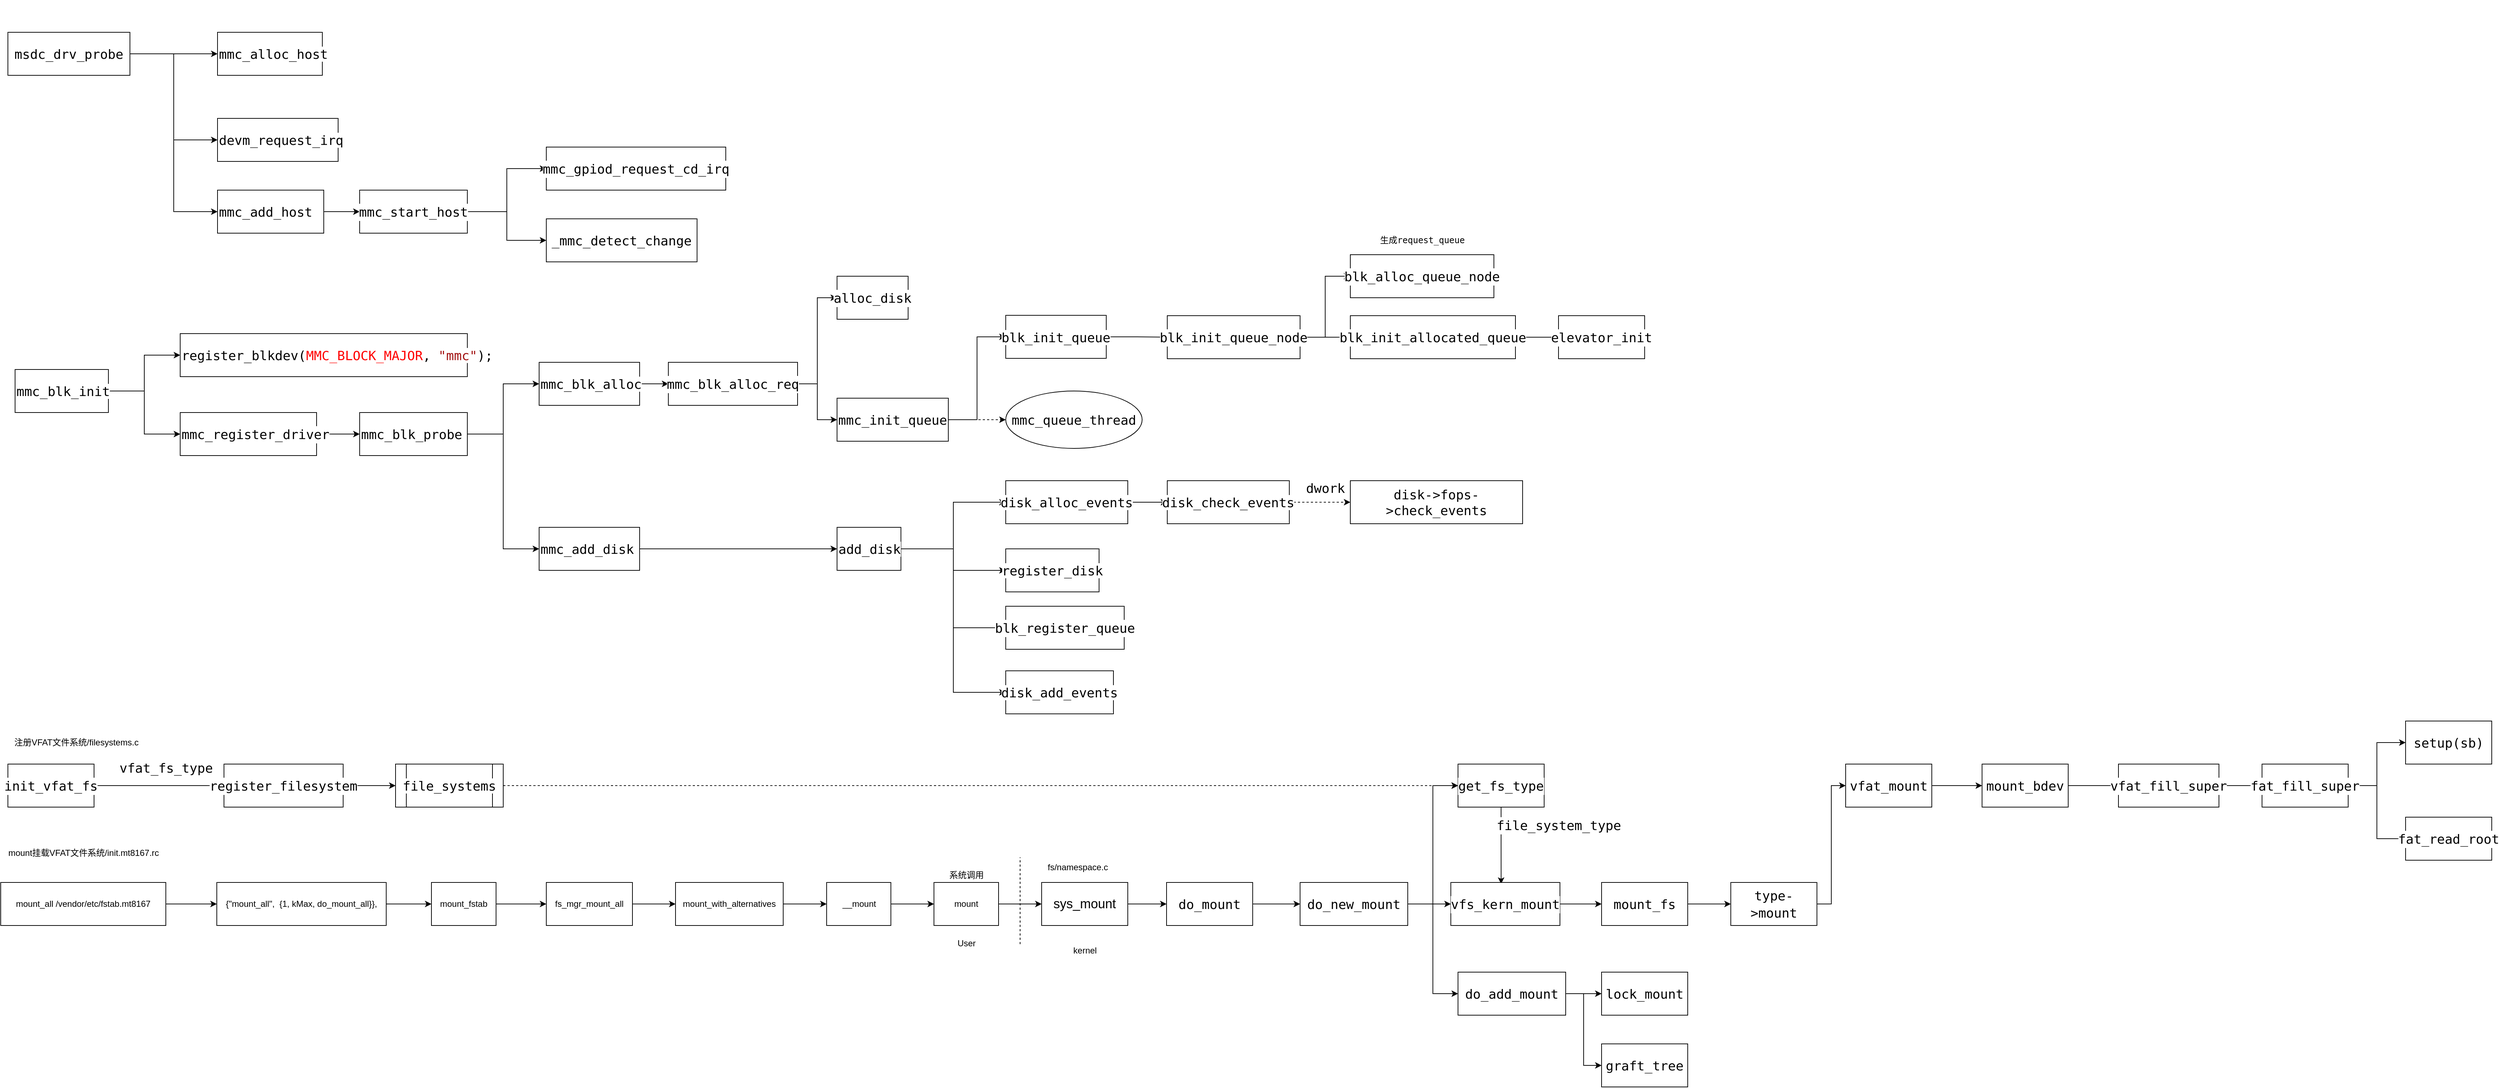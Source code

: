 <mxfile version="14.7.2" type="github">
  <diagram id="oNSS92o_-GYiXgV0fH33" name="Page-1">
    <mxGraphModel dx="1218" dy="699" grid="1" gridSize="10" guides="1" tooltips="1" connect="1" arrows="1" fold="1" page="1" pageScale="1" pageWidth="827" pageHeight="1169" math="0" shadow="0">
      <root>
        <mxCell id="0" />
        <mxCell id="1" parent="0" />
        <mxCell id="2YFqyYWapaVs9yzSWr-e-1" value="&lt;div style=&quot;background-color: rgb(255 , 255 , 255) ; font-family: &amp;#34;droid sans mono&amp;#34; , monospace , monospace , &amp;#34;droid sans fallback&amp;#34; ; font-size: 18px ; line-height: 24px&quot;&gt;&lt;br&gt;&lt;/div&gt;" style="text;html=1;align=center;verticalAlign=middle;resizable=0;points=[];autosize=1;strokeColor=none;strokeWidth=1;" parent="1" vertex="1">
          <mxGeometry x="70" y="85" width="20" height="30" as="geometry" />
        </mxCell>
        <mxCell id="2YFqyYWapaVs9yzSWr-e-6" style="edgeStyle=orthogonalEdgeStyle;rounded=0;orthogonalLoop=1;jettySize=auto;html=1;entryX=0;entryY=0.5;entryDx=0;entryDy=0;strokeWidth=1;" parent="1" source="2YFqyYWapaVs9yzSWr-e-2" target="2YFqyYWapaVs9yzSWr-e-4" edge="1">
          <mxGeometry relative="1" as="geometry" />
        </mxCell>
        <mxCell id="2YFqyYWapaVs9yzSWr-e-11" style="edgeStyle=orthogonalEdgeStyle;rounded=0;orthogonalLoop=1;jettySize=auto;html=1;entryX=0;entryY=0.5;entryDx=0;entryDy=0;strokeWidth=1;" parent="1" source="2YFqyYWapaVs9yzSWr-e-2" target="2YFqyYWapaVs9yzSWr-e-8" edge="1">
          <mxGeometry relative="1" as="geometry" />
        </mxCell>
        <mxCell id="2YFqyYWapaVs9yzSWr-e-12" style="edgeStyle=orthogonalEdgeStyle;rounded=0;orthogonalLoop=1;jettySize=auto;html=1;entryX=0;entryY=0.5;entryDx=0;entryDy=0;strokeWidth=1;" parent="1" source="2YFqyYWapaVs9yzSWr-e-2" target="2YFqyYWapaVs9yzSWr-e-10" edge="1">
          <mxGeometry relative="1" as="geometry" />
        </mxCell>
        <mxCell id="2YFqyYWapaVs9yzSWr-e-2" value="&lt;span style=&quot;font-family: &amp;#34;droid sans mono&amp;#34; , monospace , monospace , &amp;#34;droid sans fallback&amp;#34; ; font-size: 18px ; background-color: rgb(255 , 255 , 255)&quot;&gt;msdc_drv_probe&lt;/span&gt;" style="rounded=0;whiteSpace=wrap;html=1;strokeWidth=1;" parent="1" vertex="1">
          <mxGeometry x="20" y="130" width="170" height="60" as="geometry" />
        </mxCell>
        <mxCell id="2YFqyYWapaVs9yzSWr-e-3" value="&lt;div style=&quot;color: rgb(0 , 0 , 0) ; background-color: rgb(255 , 255 , 255) ; font-family: &amp;#34;droid sans mono&amp;#34; , monospace , monospace , &amp;#34;droid sans fallback&amp;#34; ; font-weight: normal ; font-size: 18px ; line-height: 24px&quot;&gt;&lt;br&gt;&lt;/div&gt;" style="text;whiteSpace=wrap;html=1;strokeWidth=1;" parent="1" vertex="1">
          <mxGeometry x="300" y="85" width="170" height="40" as="geometry" />
        </mxCell>
        <mxCell id="2YFqyYWapaVs9yzSWr-e-4" value="&lt;span style=&quot;font-family: &amp;#34;droid sans mono&amp;#34; , monospace , monospace , &amp;#34;droid sans fallback&amp;#34; ; font-size: 18px ; background-color: rgb(255 , 255 , 255)&quot;&gt;mmc_alloc_host&lt;/span&gt;" style="rounded=0;whiteSpace=wrap;html=1;fillColor=none;gradientColor=none;align=left;strokeWidth=1;" parent="1" vertex="1">
          <mxGeometry x="312" y="130" width="146" height="60" as="geometry" />
        </mxCell>
        <mxCell id="2YFqyYWapaVs9yzSWr-e-8" value="&lt;span style=&quot;font-family: &amp;#34;droid sans mono&amp;#34; , monospace , monospace , &amp;#34;droid sans fallback&amp;#34; ; font-size: 18px ; background-color: rgb(255 , 255 , 255)&quot;&gt;devm_request_irq&lt;/span&gt;" style="rounded=0;whiteSpace=wrap;html=1;fillColor=none;gradientColor=none;align=left;strokeWidth=1;" parent="1" vertex="1">
          <mxGeometry x="312" y="250" width="168" height="60" as="geometry" />
        </mxCell>
        <mxCell id="72B8_UldQrA-lnPJ2LUA-20" style="edgeStyle=orthogonalEdgeStyle;rounded=0;orthogonalLoop=1;jettySize=auto;html=1;strokeWidth=1;" parent="1" source="2YFqyYWapaVs9yzSWr-e-10" target="72B8_UldQrA-lnPJ2LUA-19" edge="1">
          <mxGeometry relative="1" as="geometry" />
        </mxCell>
        <mxCell id="2YFqyYWapaVs9yzSWr-e-10" value="&lt;span style=&quot;font-family: &amp;#34;droid sans mono&amp;#34; , monospace , monospace , &amp;#34;droid sans fallback&amp;#34; ; font-size: 18px ; background-color: rgb(255 , 255 , 255)&quot;&gt;mmc_add_host&lt;/span&gt;" style="rounded=0;whiteSpace=wrap;html=1;fillColor=none;gradientColor=none;align=left;strokeWidth=1;" parent="1" vertex="1">
          <mxGeometry x="312" y="350" width="148" height="60" as="geometry" />
        </mxCell>
        <mxCell id="2YFqyYWapaVs9yzSWr-e-18" style="edgeStyle=orthogonalEdgeStyle;rounded=0;orthogonalLoop=1;jettySize=auto;html=1;entryX=0;entryY=0.5;entryDx=0;entryDy=0;strokeWidth=1;" parent="1" source="2YFqyYWapaVs9yzSWr-e-14" target="2YFqyYWapaVs9yzSWr-e-16" edge="1">
          <mxGeometry relative="1" as="geometry" />
        </mxCell>
        <mxCell id="2YFqyYWapaVs9yzSWr-e-19" style="edgeStyle=orthogonalEdgeStyle;rounded=0;orthogonalLoop=1;jettySize=auto;html=1;entryX=0;entryY=0.5;entryDx=0;entryDy=0;strokeWidth=1;" parent="1" source="2YFqyYWapaVs9yzSWr-e-14" target="2YFqyYWapaVs9yzSWr-e-17" edge="1">
          <mxGeometry relative="1" as="geometry" />
        </mxCell>
        <mxCell id="2YFqyYWapaVs9yzSWr-e-14" value="&lt;span style=&quot;font-family: &amp;#34;droid sans mono&amp;#34; , monospace , monospace , &amp;#34;droid sans fallback&amp;#34; ; font-size: 18px ; background-color: rgb(255 , 255 , 255)&quot;&gt;mmc_blk_init&lt;/span&gt;" style="rounded=0;whiteSpace=wrap;html=1;fillColor=none;gradientColor=none;align=left;strokeWidth=1;" parent="1" vertex="1">
          <mxGeometry x="30" y="600" width="130" height="60" as="geometry" />
        </mxCell>
        <mxCell id="2YFqyYWapaVs9yzSWr-e-15" value="&lt;div style=&quot;color: rgb(0 , 0 , 0) ; background-color: rgb(255 , 255 , 255) ; font-family: &amp;#34;droid sans mono&amp;#34; , monospace , monospace , &amp;#34;droid sans fallback&amp;#34; ; font-weight: normal ; font-size: 18px ; line-height: 24px&quot;&gt;&lt;br&gt;&lt;/div&gt;" style="text;whiteSpace=wrap;html=1;strokeWidth=1;" parent="1" vertex="1">
          <mxGeometry x="260" y="570" width="420" height="40" as="geometry" />
        </mxCell>
        <mxCell id="2YFqyYWapaVs9yzSWr-e-16" value="&lt;span style=&quot;font-family: &amp;#34;droid sans mono&amp;#34; , monospace , monospace , &amp;#34;droid sans fallback&amp;#34; ; font-size: 18px ; background-color: rgb(255 , 255 , 255)&quot;&gt;register_blkdev(&lt;/span&gt;&lt;span style=&quot;font-family: &amp;#34;droid sans mono&amp;#34; , monospace , monospace , &amp;#34;droid sans fallback&amp;#34; ; font-size: 18px ; background-color: rgb(255 , 255 , 255) ; color: rgb(255 , 0 , 0)&quot;&gt;MMC_BLOCK_MAJOR&lt;/span&gt;&lt;span style=&quot;font-family: &amp;#34;droid sans mono&amp;#34; , monospace , monospace , &amp;#34;droid sans fallback&amp;#34; ; font-size: 18px ; background-color: rgb(255 , 255 , 255)&quot;&gt;,&amp;nbsp;&lt;/span&gt;&lt;span style=&quot;font-family: &amp;#34;droid sans mono&amp;#34; , monospace , monospace , &amp;#34;droid sans fallback&amp;#34; ; font-size: 18px ; background-color: rgb(255 , 255 , 255) ; color: rgb(163 , 21 , 21)&quot;&gt;&quot;mmc&quot;&lt;/span&gt;&lt;span style=&quot;font-family: &amp;#34;droid sans mono&amp;#34; , monospace , monospace , &amp;#34;droid sans fallback&amp;#34; ; font-size: 18px ; background-color: rgb(255 , 255 , 255)&quot;&gt;);&lt;/span&gt;" style="rounded=0;whiteSpace=wrap;html=1;fillColor=none;gradientColor=none;align=left;strokeWidth=1;" parent="1" vertex="1">
          <mxGeometry x="260" y="550" width="400" height="60" as="geometry" />
        </mxCell>
        <mxCell id="2YFqyYWapaVs9yzSWr-e-23" style="edgeStyle=orthogonalEdgeStyle;rounded=0;orthogonalLoop=1;jettySize=auto;html=1;entryX=0;entryY=0.5;entryDx=0;entryDy=0;strokeWidth=1;" parent="1" source="2YFqyYWapaVs9yzSWr-e-17" target="2YFqyYWapaVs9yzSWr-e-21" edge="1">
          <mxGeometry relative="1" as="geometry" />
        </mxCell>
        <mxCell id="2YFqyYWapaVs9yzSWr-e-17" value="&lt;div style=&quot;background-color: rgb(255 , 255 , 255) ; font-family: &amp;#34;droid sans mono&amp;#34; , monospace , monospace , &amp;#34;droid sans fallback&amp;#34; ; font-size: 18px ; line-height: 24px&quot;&gt;mmc_register_driver&lt;/div&gt;" style="rounded=0;whiteSpace=wrap;html=1;fillColor=none;gradientColor=none;align=left;strokeWidth=1;" parent="1" vertex="1">
          <mxGeometry x="260" y="660" width="190" height="60" as="geometry" />
        </mxCell>
        <mxCell id="2YFqyYWapaVs9yzSWr-e-29" style="edgeStyle=orthogonalEdgeStyle;rounded=0;orthogonalLoop=1;jettySize=auto;html=1;entryX=0;entryY=0.5;entryDx=0;entryDy=0;strokeWidth=1;" parent="1" source="2YFqyYWapaVs9yzSWr-e-21" target="2YFqyYWapaVs9yzSWr-e-25" edge="1">
          <mxGeometry relative="1" as="geometry" />
        </mxCell>
        <mxCell id="2YFqyYWapaVs9yzSWr-e-30" style="edgeStyle=orthogonalEdgeStyle;rounded=0;orthogonalLoop=1;jettySize=auto;html=1;entryX=0;entryY=0.5;entryDx=0;entryDy=0;strokeWidth=1;" parent="1" source="2YFqyYWapaVs9yzSWr-e-21" target="2YFqyYWapaVs9yzSWr-e-28" edge="1">
          <mxGeometry relative="1" as="geometry" />
        </mxCell>
        <mxCell id="2YFqyYWapaVs9yzSWr-e-21" value="&lt;span style=&quot;font-family: &amp;#34;droid sans mono&amp;#34; , monospace , monospace , &amp;#34;droid sans fallback&amp;#34; ; font-size: 18px ; background-color: rgb(255 , 255 , 255)&quot;&gt;mmc_blk_probe&lt;/span&gt;" style="rounded=0;whiteSpace=wrap;html=1;fillColor=none;gradientColor=none;align=left;strokeWidth=1;" parent="1" vertex="1">
          <mxGeometry x="510" y="660" width="150" height="60" as="geometry" />
        </mxCell>
        <mxCell id="72B8_UldQrA-lnPJ2LUA-35" style="edgeStyle=orthogonalEdgeStyle;rounded=0;orthogonalLoop=1;jettySize=auto;html=1;entryX=0;entryY=0.5;entryDx=0;entryDy=0;strokeWidth=1;" parent="1" source="2YFqyYWapaVs9yzSWr-e-25" target="72B8_UldQrA-lnPJ2LUA-29" edge="1">
          <mxGeometry relative="1" as="geometry" />
        </mxCell>
        <mxCell id="2YFqyYWapaVs9yzSWr-e-25" value="&lt;span style=&quot;font-family: &amp;#34;droid sans mono&amp;#34; , monospace , monospace , &amp;#34;droid sans fallback&amp;#34; ; font-size: 18px ; background-color: rgb(255 , 255 , 255)&quot;&gt;mmc_blk_alloc&lt;/span&gt;" style="rounded=0;whiteSpace=wrap;html=1;fillColor=none;gradientColor=none;align=left;strokeWidth=1;" parent="1" vertex="1">
          <mxGeometry x="760" y="590" width="140" height="60" as="geometry" />
        </mxCell>
        <mxCell id="2YFqyYWapaVs9yzSWr-e-33" style="edgeStyle=orthogonalEdgeStyle;rounded=0;orthogonalLoop=1;jettySize=auto;html=1;entryX=0;entryY=0.5;entryDx=0;entryDy=0;strokeWidth=1;" parent="1" source="2YFqyYWapaVs9yzSWr-e-28" target="2YFqyYWapaVs9yzSWr-e-32" edge="1">
          <mxGeometry relative="1" as="geometry" />
        </mxCell>
        <mxCell id="2YFqyYWapaVs9yzSWr-e-28" value="&lt;span style=&quot;font-family: &amp;#34;droid sans mono&amp;#34; , monospace , monospace , &amp;#34;droid sans fallback&amp;#34; ; font-size: 18px ; background-color: rgb(255 , 255 , 255)&quot;&gt;mmc_add_disk&lt;/span&gt;" style="rounded=0;whiteSpace=wrap;html=1;fillColor=none;gradientColor=none;align=left;strokeWidth=1;" parent="1" vertex="1">
          <mxGeometry x="760" y="820" width="140" height="60" as="geometry" />
        </mxCell>
        <mxCell id="72B8_UldQrA-lnPJ2LUA-5" style="edgeStyle=orthogonalEdgeStyle;rounded=0;orthogonalLoop=1;jettySize=auto;html=1;entryX=0;entryY=0.5;entryDx=0;entryDy=0;strokeWidth=1;" parent="1" source="2YFqyYWapaVs9yzSWr-e-32" target="72B8_UldQrA-lnPJ2LUA-2" edge="1">
          <mxGeometry relative="1" as="geometry" />
        </mxCell>
        <mxCell id="72B8_UldQrA-lnPJ2LUA-13" style="edgeStyle=orthogonalEdgeStyle;rounded=0;orthogonalLoop=1;jettySize=auto;html=1;entryX=0;entryY=0.5;entryDx=0;entryDy=0;strokeWidth=1;" parent="1" source="2YFqyYWapaVs9yzSWr-e-32" target="72B8_UldQrA-lnPJ2LUA-12" edge="1">
          <mxGeometry relative="1" as="geometry" />
        </mxCell>
        <mxCell id="72B8_UldQrA-lnPJ2LUA-16" style="edgeStyle=orthogonalEdgeStyle;rounded=0;orthogonalLoop=1;jettySize=auto;html=1;entryX=0;entryY=0.5;entryDx=0;entryDy=0;strokeWidth=1;" parent="1" source="2YFqyYWapaVs9yzSWr-e-32" target="72B8_UldQrA-lnPJ2LUA-15" edge="1">
          <mxGeometry relative="1" as="geometry" />
        </mxCell>
        <mxCell id="72B8_UldQrA-lnPJ2LUA-18" style="edgeStyle=orthogonalEdgeStyle;rounded=0;orthogonalLoop=1;jettySize=auto;html=1;entryX=0;entryY=0.5;entryDx=0;entryDy=0;strokeWidth=1;" parent="1" source="2YFqyYWapaVs9yzSWr-e-32" target="72B8_UldQrA-lnPJ2LUA-17" edge="1">
          <mxGeometry relative="1" as="geometry" />
        </mxCell>
        <mxCell id="2YFqyYWapaVs9yzSWr-e-32" value="&lt;span style=&quot;font-family: &amp;#34;droid sans mono&amp;#34; , monospace , monospace , &amp;#34;droid sans fallback&amp;#34; ; font-size: 18px ; background-color: rgb(255 , 255 , 255)&quot;&gt;add_disk&lt;/span&gt;" style="rounded=0;whiteSpace=wrap;html=1;fillColor=none;gradientColor=none;align=left;strokeWidth=1;" parent="1" vertex="1">
          <mxGeometry x="1175" y="820" width="89" height="60" as="geometry" />
        </mxCell>
        <mxCell id="72B8_UldQrA-lnPJ2LUA-6" style="edgeStyle=orthogonalEdgeStyle;rounded=0;orthogonalLoop=1;jettySize=auto;html=1;entryX=0;entryY=0.5;entryDx=0;entryDy=0;strokeWidth=1;" parent="1" source="72B8_UldQrA-lnPJ2LUA-2" target="72B8_UldQrA-lnPJ2LUA-4" edge="1">
          <mxGeometry relative="1" as="geometry" />
        </mxCell>
        <mxCell id="72B8_UldQrA-lnPJ2LUA-2" value="&lt;span style=&quot;font-family: &amp;#34;droid sans mono&amp;#34; , monospace , monospace , &amp;#34;droid sans fallback&amp;#34; ; font-size: 18px ; text-align: left ; background-color: rgb(255 , 255 , 255)&quot;&gt;disk_alloc_events&lt;/span&gt;" style="rounded=0;whiteSpace=wrap;html=1;strokeWidth=1;" parent="1" vertex="1">
          <mxGeometry x="1410" y="755" width="170" height="60" as="geometry" />
        </mxCell>
        <mxCell id="72B8_UldQrA-lnPJ2LUA-9" style="edgeStyle=orthogonalEdgeStyle;rounded=0;orthogonalLoop=1;jettySize=auto;html=1;entryX=0;entryY=0.5;entryDx=0;entryDy=0;dashed=1;strokeWidth=1;" parent="1" source="72B8_UldQrA-lnPJ2LUA-4" target="72B8_UldQrA-lnPJ2LUA-8" edge="1">
          <mxGeometry relative="1" as="geometry" />
        </mxCell>
        <mxCell id="72B8_UldQrA-lnPJ2LUA-4" value="&lt;span style=&quot;font-family: &amp;#34;droid sans mono&amp;#34; , monospace , monospace , &amp;#34;droid sans fallback&amp;#34; ; font-size: 18px ; text-align: left ; background-color: rgb(255 , 255 , 255)&quot;&gt;disk_check_events&lt;/span&gt;" style="rounded=0;whiteSpace=wrap;html=1;strokeWidth=1;" parent="1" vertex="1">
          <mxGeometry x="1635" y="755" width="170" height="60" as="geometry" />
        </mxCell>
        <mxCell id="72B8_UldQrA-lnPJ2LUA-8" value="&lt;span style=&quot;font-family: &amp;#34;droid sans mono&amp;#34; , monospace , monospace , &amp;#34;droid sans fallback&amp;#34; ; font-size: 18px ; text-align: left ; background-color: rgb(255 , 255 , 255)&quot;&gt;disk-&amp;gt;fops-&amp;gt;check_events&lt;/span&gt;" style="rounded=0;whiteSpace=wrap;html=1;strokeWidth=1;" parent="1" vertex="1">
          <mxGeometry x="1890" y="755" width="240" height="60" as="geometry" />
        </mxCell>
        <mxCell id="72B8_UldQrA-lnPJ2LUA-10" value="&lt;div style=&quot;background-color: rgb(255 , 255 , 255) ; font-family: &amp;#34;droid sans mono&amp;#34; , monospace , monospace , &amp;#34;droid sans fallback&amp;#34; ; font-size: 18px ; line-height: 24px&quot;&gt;dwork&lt;/div&gt;" style="text;html=1;align=center;verticalAlign=middle;resizable=0;points=[];autosize=1;strokeColor=none;strokeWidth=1;" parent="1" vertex="1">
          <mxGeometry x="1820" y="750" width="70" height="30" as="geometry" />
        </mxCell>
        <mxCell id="72B8_UldQrA-lnPJ2LUA-12" value="&lt;span style=&quot;font-family: &amp;#34;droid sans mono&amp;#34; , monospace , monospace , &amp;#34;droid sans fallback&amp;#34; ; font-size: 18px ; text-align: left ; background-color: rgb(255 , 255 , 255)&quot;&gt;register_disk&lt;/span&gt;" style="rounded=0;whiteSpace=wrap;html=1;strokeWidth=1;" parent="1" vertex="1">
          <mxGeometry x="1410" y="850" width="130" height="60" as="geometry" />
        </mxCell>
        <mxCell id="72B8_UldQrA-lnPJ2LUA-15" value="&lt;span style=&quot;font-family: &amp;#34;droid sans mono&amp;#34; , monospace , monospace , &amp;#34;droid sans fallback&amp;#34; ; font-size: 18px ; text-align: left ; background-color: rgb(255 , 255 , 255)&quot;&gt;disk_add_events&lt;/span&gt;" style="rounded=0;whiteSpace=wrap;html=1;strokeWidth=1;" parent="1" vertex="1">
          <mxGeometry x="1410" y="1020" width="150" height="60" as="geometry" />
        </mxCell>
        <mxCell id="72B8_UldQrA-lnPJ2LUA-17" value="&lt;div style=&quot;background-color: rgb(255 , 255 , 255) ; font-family: &amp;#34;droid sans mono&amp;#34; , monospace , monospace , &amp;#34;droid sans fallback&amp;#34; ; font-size: 18px ; line-height: 24px&quot;&gt;blk_register_queue&lt;/div&gt;" style="rounded=0;whiteSpace=wrap;html=1;strokeWidth=1;" parent="1" vertex="1">
          <mxGeometry x="1410" y="930" width="165" height="60" as="geometry" />
        </mxCell>
        <mxCell id="72B8_UldQrA-lnPJ2LUA-25" style="edgeStyle=orthogonalEdgeStyle;rounded=0;orthogonalLoop=1;jettySize=auto;html=1;entryX=0;entryY=0.5;entryDx=0;entryDy=0;strokeWidth=1;" parent="1" source="72B8_UldQrA-lnPJ2LUA-19" target="72B8_UldQrA-lnPJ2LUA-21" edge="1">
          <mxGeometry relative="1" as="geometry" />
        </mxCell>
        <mxCell id="72B8_UldQrA-lnPJ2LUA-26" style="edgeStyle=orthogonalEdgeStyle;rounded=0;orthogonalLoop=1;jettySize=auto;html=1;entryX=0;entryY=0.5;entryDx=0;entryDy=0;strokeWidth=1;" parent="1" source="72B8_UldQrA-lnPJ2LUA-19" target="72B8_UldQrA-lnPJ2LUA-24" edge="1">
          <mxGeometry relative="1" as="geometry" />
        </mxCell>
        <mxCell id="72B8_UldQrA-lnPJ2LUA-19" value="&lt;div style=&quot;background-color: rgb(255 , 255 , 255) ; font-family: &amp;#34;droid sans mono&amp;#34; , monospace , monospace , &amp;#34;droid sans fallback&amp;#34; ; font-size: 18px ; line-height: 24px&quot;&gt;mmc_start_host&lt;/div&gt;" style="rounded=0;whiteSpace=wrap;html=1;strokeWidth=1;" parent="1" vertex="1">
          <mxGeometry x="510" y="350" width="150" height="60" as="geometry" />
        </mxCell>
        <mxCell id="72B8_UldQrA-lnPJ2LUA-21" value="&lt;div style=&quot;background-color: rgb(255 , 255 , 255) ; font-family: &amp;#34;droid sans mono&amp;#34; , monospace , monospace , &amp;#34;droid sans fallback&amp;#34; ; font-size: 18px ; line-height: 24px&quot;&gt;mmc_gpiod_request_cd_irq&lt;/div&gt;" style="rounded=0;whiteSpace=wrap;html=1;strokeWidth=1;" parent="1" vertex="1">
          <mxGeometry x="770" y="290" width="250" height="60" as="geometry" />
        </mxCell>
        <mxCell id="72B8_UldQrA-lnPJ2LUA-24" value="&lt;div style=&quot;background-color: rgb(255 , 255 , 255) ; font-family: &amp;#34;droid sans mono&amp;#34; , monospace , monospace , &amp;#34;droid sans fallback&amp;#34; ; font-size: 18px ; line-height: 24px&quot;&gt;_mmc_detect_change&lt;/div&gt;" style="rounded=0;whiteSpace=wrap;html=1;strokeWidth=1;" parent="1" vertex="1">
          <mxGeometry x="770" y="390" width="210" height="60" as="geometry" />
        </mxCell>
        <mxCell id="72B8_UldQrA-lnPJ2LUA-33" style="edgeStyle=orthogonalEdgeStyle;rounded=0;orthogonalLoop=1;jettySize=auto;html=1;entryX=0;entryY=0.5;entryDx=0;entryDy=0;strokeWidth=1;" parent="1" source="72B8_UldQrA-lnPJ2LUA-29" target="72B8_UldQrA-lnPJ2LUA-31" edge="1">
          <mxGeometry relative="1" as="geometry" />
        </mxCell>
        <mxCell id="72B8_UldQrA-lnPJ2LUA-34" style="edgeStyle=orthogonalEdgeStyle;rounded=0;orthogonalLoop=1;jettySize=auto;html=1;entryX=0;entryY=0.5;entryDx=0;entryDy=0;strokeWidth=1;" parent="1" source="72B8_UldQrA-lnPJ2LUA-29" target="72B8_UldQrA-lnPJ2LUA-32" edge="1">
          <mxGeometry relative="1" as="geometry" />
        </mxCell>
        <mxCell id="72B8_UldQrA-lnPJ2LUA-29" value="&lt;div style=&quot;background-color: rgb(255 , 255 , 255) ; font-family: &amp;#34;droid sans mono&amp;#34; , monospace , monospace , &amp;#34;droid sans fallback&amp;#34; ; font-size: 18px ; line-height: 24px&quot;&gt;mmc_blk_alloc_req&lt;/div&gt;" style="rounded=0;whiteSpace=wrap;html=1;strokeWidth=1;" parent="1" vertex="1">
          <mxGeometry x="940" y="590" width="180" height="60" as="geometry" />
        </mxCell>
        <mxCell id="72B8_UldQrA-lnPJ2LUA-31" value="&lt;div style=&quot;background-color: rgb(255 , 255 , 255) ; font-family: &amp;#34;droid sans mono&amp;#34; , monospace , monospace , &amp;#34;droid sans fallback&amp;#34; ; font-size: 18px ; line-height: 24px&quot;&gt;alloc_disk&lt;/div&gt;" style="rounded=0;whiteSpace=wrap;html=1;strokeWidth=1;" parent="1" vertex="1">
          <mxGeometry x="1175" y="470" width="99" height="60" as="geometry" />
        </mxCell>
        <mxCell id="72B8_UldQrA-lnPJ2LUA-38" style="edgeStyle=orthogonalEdgeStyle;rounded=0;orthogonalLoop=1;jettySize=auto;html=1;entryX=0;entryY=0.5;entryDx=0;entryDy=0;dashed=1;strokeWidth=1;" parent="1" source="72B8_UldQrA-lnPJ2LUA-32" target="72B8_UldQrA-lnPJ2LUA-37" edge="1">
          <mxGeometry relative="1" as="geometry" />
        </mxCell>
        <mxCell id="72B8_UldQrA-lnPJ2LUA-43" style="edgeStyle=orthogonalEdgeStyle;rounded=0;orthogonalLoop=1;jettySize=auto;html=1;entryX=0;entryY=0.5;entryDx=0;entryDy=0;strokeWidth=1;" parent="1" source="72B8_UldQrA-lnPJ2LUA-32" target="72B8_UldQrA-lnPJ2LUA-41" edge="1">
          <mxGeometry relative="1" as="geometry" />
        </mxCell>
        <mxCell id="72B8_UldQrA-lnPJ2LUA-32" value="&lt;div style=&quot;background-color: rgb(255 , 255 , 255) ; font-family: &amp;#34;droid sans mono&amp;#34; , monospace , monospace , &amp;#34;droid sans fallback&amp;#34; ; font-size: 18px ; line-height: 24px&quot;&gt;&lt;div&gt;mmc_init_queue&lt;/div&gt;&lt;/div&gt;" style="rounded=0;whiteSpace=wrap;html=1;strokeWidth=1;" parent="1" vertex="1">
          <mxGeometry x="1175" y="640" width="155" height="60" as="geometry" />
        </mxCell>
        <mxCell id="72B8_UldQrA-lnPJ2LUA-37" value="&lt;div style=&quot;background-color: rgb(255 , 255 , 255) ; font-family: &amp;#34;droid sans mono&amp;#34; , monospace , monospace , &amp;#34;droid sans fallback&amp;#34; ; font-size: 18px ; line-height: 24px&quot;&gt;mmc_queue_thread&lt;/div&gt;" style="ellipse;whiteSpace=wrap;html=1;strokeWidth=1;" parent="1" vertex="1">
          <mxGeometry x="1410" y="630" width="190" height="80" as="geometry" />
        </mxCell>
        <mxCell id="72B8_UldQrA-lnPJ2LUA-45" style="edgeStyle=orthogonalEdgeStyle;rounded=0;orthogonalLoop=1;jettySize=auto;html=1;entryX=0;entryY=0.5;entryDx=0;entryDy=0;strokeWidth=1;" parent="1" source="72B8_UldQrA-lnPJ2LUA-41" target="72B8_UldQrA-lnPJ2LUA-44" edge="1">
          <mxGeometry relative="1" as="geometry" />
        </mxCell>
        <mxCell id="72B8_UldQrA-lnPJ2LUA-41" value="&lt;span style=&quot;font-family: &amp;#34;droid sans mono&amp;#34; , monospace , monospace , &amp;#34;droid sans fallback&amp;#34; ; font-size: 18px ; text-align: left ; background-color: rgb(255 , 255 , 255)&quot;&gt;blk_init_queue&lt;/span&gt;" style="rounded=0;whiteSpace=wrap;html=1;strokeWidth=1;" parent="1" vertex="1">
          <mxGeometry x="1410" y="524.5" width="140" height="60" as="geometry" />
        </mxCell>
        <mxCell id="72B8_UldQrA-lnPJ2LUA-49" style="edgeStyle=orthogonalEdgeStyle;rounded=0;orthogonalLoop=1;jettySize=auto;html=1;strokeWidth=1;" parent="1" source="72B8_UldQrA-lnPJ2LUA-44" target="72B8_UldQrA-lnPJ2LUA-48" edge="1">
          <mxGeometry relative="1" as="geometry" />
        </mxCell>
        <mxCell id="72B8_UldQrA-lnPJ2LUA-52" style="edgeStyle=orthogonalEdgeStyle;rounded=0;orthogonalLoop=1;jettySize=auto;html=1;entryX=0;entryY=0.5;entryDx=0;entryDy=0;strokeWidth=1;" parent="1" source="72B8_UldQrA-lnPJ2LUA-44" target="72B8_UldQrA-lnPJ2LUA-46" edge="1">
          <mxGeometry relative="1" as="geometry" />
        </mxCell>
        <mxCell id="72B8_UldQrA-lnPJ2LUA-44" value="&lt;div style=&quot;background-color: rgb(255 , 255 , 255) ; font-family: &amp;#34;droid sans mono&amp;#34; , monospace , monospace , &amp;#34;droid sans fallback&amp;#34; ; font-size: 18px ; line-height: 24px&quot;&gt;blk_init_queue_node&lt;/div&gt;" style="rounded=0;whiteSpace=wrap;html=1;strokeWidth=1;" parent="1" vertex="1">
          <mxGeometry x="1635" y="525" width="185" height="60" as="geometry" />
        </mxCell>
        <mxCell id="72B8_UldQrA-lnPJ2LUA-46" value="&lt;div style=&quot;background-color: rgb(255 , 255 , 255) ; font-family: &amp;#34;droid sans mono&amp;#34; , monospace , monospace , &amp;#34;droid sans fallback&amp;#34; ; font-size: 18px ; line-height: 24px&quot;&gt;blk_alloc_queue_node&lt;/div&gt;" style="rounded=0;whiteSpace=wrap;html=1;strokeWidth=1;" parent="1" vertex="1">
          <mxGeometry x="1890" y="440" width="200" height="60" as="geometry" />
        </mxCell>
        <mxCell id="72B8_UldQrA-lnPJ2LUA-51" style="edgeStyle=orthogonalEdgeStyle;rounded=0;orthogonalLoop=1;jettySize=auto;html=1;strokeWidth=1;" parent="1" source="72B8_UldQrA-lnPJ2LUA-48" target="72B8_UldQrA-lnPJ2LUA-50" edge="1">
          <mxGeometry relative="1" as="geometry" />
        </mxCell>
        <mxCell id="72B8_UldQrA-lnPJ2LUA-48" value="&lt;div style=&quot;background-color: rgb(255 , 255 , 255) ; font-family: &amp;#34;droid sans mono&amp;#34; , monospace , monospace , &amp;#34;droid sans fallback&amp;#34; ; font-size: 18px ; line-height: 24px&quot;&gt;blk_init_allocated_queue&lt;/div&gt;" style="rounded=0;whiteSpace=wrap;html=1;strokeWidth=1;" parent="1" vertex="1">
          <mxGeometry x="1890" y="525" width="230" height="60" as="geometry" />
        </mxCell>
        <mxCell id="72B8_UldQrA-lnPJ2LUA-50" value="&lt;div style=&quot;background-color: rgb(255 , 255 , 255) ; font-family: &amp;#34;droid sans mono&amp;#34; , monospace , monospace , &amp;#34;droid sans fallback&amp;#34; ; font-size: 18px ; line-height: 24px&quot;&gt;elevator_init&lt;/div&gt;" style="rounded=0;whiteSpace=wrap;html=1;strokeWidth=1;" parent="1" vertex="1">
          <mxGeometry x="2180" y="525" width="120" height="60" as="geometry" />
        </mxCell>
        <mxCell id="72B8_UldQrA-lnPJ2LUA-53" value="生成&lt;span style=&quot;background-color: rgb(255 , 255 , 255) ; font-family: &amp;#34;droid sans mono&amp;#34; , monospace , monospace , &amp;#34;droid sans fallback&amp;#34;&quot;&gt;&lt;font style=&quot;font-size: 12px&quot;&gt;request_queue&lt;/font&gt;&lt;/span&gt;" style="text;html=1;align=center;verticalAlign=middle;resizable=0;points=[];autosize=1;strokeColor=none;strokeWidth=1;" parent="1" vertex="1">
          <mxGeometry x="1930" y="410" width="120" height="20" as="geometry" />
        </mxCell>
        <mxCell id="K_OXefUXwWz0F2jkkwNq-3" style="edgeStyle=orthogonalEdgeStyle;rounded=0;orthogonalLoop=1;jettySize=auto;html=1;entryX=0;entryY=0.5;entryDx=0;entryDy=0;strokeWidth=1;" edge="1" parent="1" source="K_OXefUXwWz0F2jkkwNq-1" target="K_OXefUXwWz0F2jkkwNq-2">
          <mxGeometry relative="1" as="geometry" />
        </mxCell>
        <mxCell id="K_OXefUXwWz0F2jkkwNq-1" value="&lt;div style=&quot;background-color: rgb(255 , 255 , 255) ; font-family: &amp;#34;droid sans mono&amp;#34; , monospace , monospace , &amp;#34;droid sans fallback&amp;#34; ; font-size: 18px ; line-height: 24px&quot;&gt;init_vfat_fs&lt;/div&gt;" style="rounded=0;whiteSpace=wrap;html=1;strokeWidth=1;" vertex="1" parent="1">
          <mxGeometry x="20" y="1150" width="120" height="60" as="geometry" />
        </mxCell>
        <mxCell id="K_OXefUXwWz0F2jkkwNq-8" style="edgeStyle=orthogonalEdgeStyle;rounded=0;orthogonalLoop=1;jettySize=auto;html=1;entryX=0;entryY=0.5;entryDx=0;entryDy=0;strokeWidth=1;" edge="1" parent="1" source="K_OXefUXwWz0F2jkkwNq-2" target="K_OXefUXwWz0F2jkkwNq-7">
          <mxGeometry relative="1" as="geometry" />
        </mxCell>
        <mxCell id="K_OXefUXwWz0F2jkkwNq-2" value="&lt;div style=&quot;background-color: rgb(255 , 255 , 255) ; font-family: &amp;#34;droid sans mono&amp;#34; , monospace , monospace , &amp;#34;droid sans fallback&amp;#34; ; font-size: 18px ; line-height: 24px&quot;&gt;register_filesystem&lt;/div&gt;" style="rounded=0;whiteSpace=wrap;html=1;strokeWidth=1;" vertex="1" parent="1">
          <mxGeometry x="321" y="1150" width="166" height="60" as="geometry" />
        </mxCell>
        <mxCell id="K_OXefUXwWz0F2jkkwNq-4" value="&lt;div style=&quot;background-color: rgb(255 , 255 , 255) ; font-family: &amp;#34;droid sans mono&amp;#34; , monospace , monospace , &amp;#34;droid sans fallback&amp;#34; ; font-size: 18px ; line-height: 24px&quot;&gt;vfat_fs_type&lt;/div&gt;" style="text;html=1;align=center;verticalAlign=middle;resizable=0;points=[];autosize=1;strokeColor=none;strokeWidth=1;" vertex="1" parent="1">
          <mxGeometry x="180" y="1140" width="120" height="30" as="geometry" />
        </mxCell>
        <mxCell id="K_OXefUXwWz0F2jkkwNq-52" style="edgeStyle=orthogonalEdgeStyle;rounded=0;orthogonalLoop=1;jettySize=auto;html=1;entryX=0;entryY=0.5;entryDx=0;entryDy=0;fontSize=12;strokeWidth=1;exitX=1;exitY=0.5;exitDx=0;exitDy=0;dashed=1;" edge="1" parent="1" source="K_OXefUXwWz0F2jkkwNq-7" target="K_OXefUXwWz0F2jkkwNq-42">
          <mxGeometry relative="1" as="geometry" />
        </mxCell>
        <mxCell id="K_OXefUXwWz0F2jkkwNq-5" value="&lt;div style=&quot;color: rgb(0 , 0 , 0) ; background-color: rgb(255 , 255 , 255) ; font-family: &amp;#34;droid sans mono&amp;#34; , monospace , monospace , &amp;#34;droid sans fallback&amp;#34; ; font-weight: normal ; font-size: 18px ; line-height: 24px&quot;&gt;&lt;br&gt;&lt;/div&gt;" style="text;whiteSpace=wrap;html=1;strokeWidth=1;" vertex="1" parent="1">
          <mxGeometry x="620" y="1130" width="130" height="40" as="geometry" />
        </mxCell>
        <mxCell id="K_OXefUXwWz0F2jkkwNq-7" value="&lt;span style=&quot;font-family: &amp;#34;droid sans mono&amp;#34; , monospace , monospace , &amp;#34;droid sans fallback&amp;#34; ; font-size: 18px ; text-align: left ; background-color: rgb(255 , 255 , 255)&quot;&gt;file_systems&lt;/span&gt;" style="shape=process;whiteSpace=wrap;html=1;backgroundOutline=1;strokeWidth=1;" vertex="1" parent="1">
          <mxGeometry x="560" y="1150" width="150" height="60" as="geometry" />
        </mxCell>
        <mxCell id="K_OXefUXwWz0F2jkkwNq-9" value="注册VFAT文件系统/filesystems.c" style="text;html=1;align=center;verticalAlign=middle;resizable=0;points=[];autosize=1;strokeColor=none;strokeWidth=1;" vertex="1" parent="1">
          <mxGeometry x="20" y="1110" width="190" height="20" as="geometry" />
        </mxCell>
        <mxCell id="K_OXefUXwWz0F2jkkwNq-10" value="mount挂载VFAT文件系统/init.mt8167.rc" style="text;html=1;align=center;verticalAlign=middle;resizable=0;points=[];autosize=1;strokeColor=none;strokeWidth=1;" vertex="1" parent="1">
          <mxGeometry x="10" y="1264" width="230" height="20" as="geometry" />
        </mxCell>
        <mxCell id="K_OXefUXwWz0F2jkkwNq-14" style="edgeStyle=orthogonalEdgeStyle;rounded=0;orthogonalLoop=1;jettySize=auto;html=1;entryX=0;entryY=0.5;entryDx=0;entryDy=0;strokeWidth=1;" edge="1" parent="1" source="K_OXefUXwWz0F2jkkwNq-12" target="K_OXefUXwWz0F2jkkwNq-13">
          <mxGeometry relative="1" as="geometry" />
        </mxCell>
        <mxCell id="K_OXefUXwWz0F2jkkwNq-12" value="&lt;span style=&quot;text-align: left&quot;&gt;mount_all /vendor/etc/fstab.mt8167&lt;/span&gt;" style="rounded=0;whiteSpace=wrap;html=1;strokeWidth=1;" vertex="1" parent="1">
          <mxGeometry x="10" y="1315" width="230" height="60" as="geometry" />
        </mxCell>
        <mxCell id="K_OXefUXwWz0F2jkkwNq-16" style="edgeStyle=orthogonalEdgeStyle;rounded=0;orthogonalLoop=1;jettySize=auto;html=1;entryX=0;entryY=0.5;entryDx=0;entryDy=0;strokeWidth=1;" edge="1" parent="1" source="K_OXefUXwWz0F2jkkwNq-13" target="K_OXefUXwWz0F2jkkwNq-15">
          <mxGeometry relative="1" as="geometry" />
        </mxCell>
        <mxCell id="K_OXefUXwWz0F2jkkwNq-13" value="{&quot;mount_all&quot;,&amp;nbsp; {1, kMax, do_mount_all}}," style="rounded=0;whiteSpace=wrap;html=1;strokeWidth=1;" vertex="1" parent="1">
          <mxGeometry x="311" y="1315" width="236" height="60" as="geometry" />
        </mxCell>
        <mxCell id="K_OXefUXwWz0F2jkkwNq-19" style="edgeStyle=orthogonalEdgeStyle;rounded=0;orthogonalLoop=1;jettySize=auto;html=1;entryX=0;entryY=0.5;entryDx=0;entryDy=0;strokeWidth=1;" edge="1" parent="1" source="K_OXefUXwWz0F2jkkwNq-15" target="K_OXefUXwWz0F2jkkwNq-18">
          <mxGeometry relative="1" as="geometry" />
        </mxCell>
        <mxCell id="K_OXefUXwWz0F2jkkwNq-15" value="mount_fstab" style="rounded=0;whiteSpace=wrap;html=1;strokeWidth=1;" vertex="1" parent="1">
          <mxGeometry x="610" y="1315" width="90" height="60" as="geometry" />
        </mxCell>
        <mxCell id="K_OXefUXwWz0F2jkkwNq-21" style="edgeStyle=orthogonalEdgeStyle;rounded=0;orthogonalLoop=1;jettySize=auto;html=1;entryX=0;entryY=0.5;entryDx=0;entryDy=0;fontSize=12;strokeWidth=1;" edge="1" parent="1" source="K_OXefUXwWz0F2jkkwNq-18" target="K_OXefUXwWz0F2jkkwNq-20">
          <mxGeometry relative="1" as="geometry" />
        </mxCell>
        <mxCell id="K_OXefUXwWz0F2jkkwNq-18" value="fs_mgr_mount_all" style="rounded=0;whiteSpace=wrap;html=1;strokeWidth=1;" vertex="1" parent="1">
          <mxGeometry x="770" y="1315" width="120" height="60" as="geometry" />
        </mxCell>
        <mxCell id="K_OXefUXwWz0F2jkkwNq-23" style="edgeStyle=orthogonalEdgeStyle;rounded=0;orthogonalLoop=1;jettySize=auto;html=1;entryX=0;entryY=0.5;entryDx=0;entryDy=0;fontSize=12;strokeWidth=1;" edge="1" parent="1" source="K_OXefUXwWz0F2jkkwNq-20" target="K_OXefUXwWz0F2jkkwNq-22">
          <mxGeometry relative="1" as="geometry" />
        </mxCell>
        <mxCell id="K_OXefUXwWz0F2jkkwNq-20" value="mount_with_alternatives" style="rounded=0;whiteSpace=wrap;html=1;strokeWidth=1;" vertex="1" parent="1">
          <mxGeometry x="950" y="1315" width="150" height="60" as="geometry" />
        </mxCell>
        <mxCell id="K_OXefUXwWz0F2jkkwNq-26" style="edgeStyle=orthogonalEdgeStyle;rounded=0;orthogonalLoop=1;jettySize=auto;html=1;fontSize=12;strokeWidth=1;" edge="1" parent="1" source="K_OXefUXwWz0F2jkkwNq-22" target="K_OXefUXwWz0F2jkkwNq-25">
          <mxGeometry relative="1" as="geometry" />
        </mxCell>
        <mxCell id="K_OXefUXwWz0F2jkkwNq-22" value="__mount" style="whiteSpace=wrap;html=1;fontSize=12;strokeWidth=1;" vertex="1" parent="1">
          <mxGeometry x="1160.5" y="1315" width="89.5" height="60" as="geometry" />
        </mxCell>
        <mxCell id="K_OXefUXwWz0F2jkkwNq-35" style="edgeStyle=orthogonalEdgeStyle;rounded=0;orthogonalLoop=1;jettySize=auto;html=1;entryX=0;entryY=0.5;entryDx=0;entryDy=0;fontSize=12;strokeWidth=1;" edge="1" parent="1" source="K_OXefUXwWz0F2jkkwNq-25" target="K_OXefUXwWz0F2jkkwNq-33">
          <mxGeometry relative="1" as="geometry" />
        </mxCell>
        <mxCell id="K_OXefUXwWz0F2jkkwNq-25" value="mount" style="rounded=0;whiteSpace=wrap;html=1;fontSize=12;strokeWidth=1;" vertex="1" parent="1">
          <mxGeometry x="1310" y="1315" width="90" height="60" as="geometry" />
        </mxCell>
        <mxCell id="K_OXefUXwWz0F2jkkwNq-27" value="系统调用" style="text;html=1;align=center;verticalAlign=middle;resizable=0;points=[];autosize=1;strokeColor=none;fontSize=12;" vertex="1" parent="1">
          <mxGeometry x="1325" y="1295" width="60" height="20" as="geometry" />
        </mxCell>
        <mxCell id="K_OXefUXwWz0F2jkkwNq-31" value="" style="endArrow=none;html=1;fontSize=12;strokeWidth=1;dashed=1;" edge="1" parent="1">
          <mxGeometry width="50" height="50" relative="1" as="geometry">
            <mxPoint x="1430" y="1401" as="sourcePoint" />
            <mxPoint x="1430" y="1280" as="targetPoint" />
          </mxGeometry>
        </mxCell>
        <mxCell id="K_OXefUXwWz0F2jkkwNq-32" value="User" style="text;html=1;align=center;verticalAlign=middle;resizable=0;points=[];autosize=1;strokeColor=none;fontSize=12;" vertex="1" parent="1">
          <mxGeometry x="1335" y="1390" width="40" height="20" as="geometry" />
        </mxCell>
        <mxCell id="K_OXefUXwWz0F2jkkwNq-39" style="edgeStyle=orthogonalEdgeStyle;rounded=0;orthogonalLoop=1;jettySize=auto;html=1;entryX=0;entryY=0.5;entryDx=0;entryDy=0;fontSize=12;strokeWidth=1;" edge="1" parent="1" source="K_OXefUXwWz0F2jkkwNq-33" target="K_OXefUXwWz0F2jkkwNq-38">
          <mxGeometry relative="1" as="geometry" />
        </mxCell>
        <mxCell id="K_OXefUXwWz0F2jkkwNq-33" value="&lt;font style=&quot;font-size: 18px&quot;&gt;sys_mount&lt;/font&gt;" style="rounded=0;whiteSpace=wrap;html=1;fontSize=12;strokeWidth=1;" vertex="1" parent="1">
          <mxGeometry x="1460" y="1315" width="120" height="60" as="geometry" />
        </mxCell>
        <mxCell id="K_OXefUXwWz0F2jkkwNq-34" value="kernel" style="text;html=1;align=center;verticalAlign=middle;resizable=0;points=[];autosize=1;strokeColor=none;fontSize=12;" vertex="1" parent="1">
          <mxGeometry x="1495" y="1400" width="50" height="20" as="geometry" />
        </mxCell>
        <mxCell id="K_OXefUXwWz0F2jkkwNq-36" value="fs/namespace.c" style="text;html=1;align=center;verticalAlign=middle;resizable=0;points=[];autosize=1;strokeColor=none;fontSize=12;" vertex="1" parent="1">
          <mxGeometry x="1460" y="1284" width="100" height="20" as="geometry" />
        </mxCell>
        <mxCell id="K_OXefUXwWz0F2jkkwNq-41" style="edgeStyle=orthogonalEdgeStyle;rounded=0;orthogonalLoop=1;jettySize=auto;html=1;entryX=0;entryY=0.5;entryDx=0;entryDy=0;fontSize=12;strokeWidth=1;" edge="1" parent="1" source="K_OXefUXwWz0F2jkkwNq-38" target="K_OXefUXwWz0F2jkkwNq-40">
          <mxGeometry relative="1" as="geometry" />
        </mxCell>
        <mxCell id="K_OXefUXwWz0F2jkkwNq-38" value="&lt;div style=&quot;background-color: rgb(255 , 255 , 255) ; font-family: &amp;#34;droid sans mono&amp;#34; , monospace , monospace , &amp;#34;droid sans fallback&amp;#34; ; font-size: 18px ; line-height: 24px&quot;&gt;do_mount&lt;/div&gt;" style="rounded=0;whiteSpace=wrap;html=1;fontSize=12;strokeWidth=1;" vertex="1" parent="1">
          <mxGeometry x="1634" y="1315" width="120" height="60" as="geometry" />
        </mxCell>
        <mxCell id="K_OXefUXwWz0F2jkkwNq-45" style="edgeStyle=orthogonalEdgeStyle;rounded=0;orthogonalLoop=1;jettySize=auto;html=1;entryX=0;entryY=0.5;entryDx=0;entryDy=0;fontSize=12;strokeWidth=1;" edge="1" parent="1" source="K_OXefUXwWz0F2jkkwNq-40" target="K_OXefUXwWz0F2jkkwNq-44">
          <mxGeometry relative="1" as="geometry" />
        </mxCell>
        <mxCell id="K_OXefUXwWz0F2jkkwNq-49" style="edgeStyle=orthogonalEdgeStyle;rounded=0;orthogonalLoop=1;jettySize=auto;html=1;entryX=0;entryY=0.5;entryDx=0;entryDy=0;fontSize=12;strokeWidth=1;" edge="1" parent="1" source="K_OXefUXwWz0F2jkkwNq-40" target="K_OXefUXwWz0F2jkkwNq-42">
          <mxGeometry relative="1" as="geometry" />
        </mxCell>
        <mxCell id="K_OXefUXwWz0F2jkkwNq-68" style="edgeStyle=orthogonalEdgeStyle;rounded=0;orthogonalLoop=1;jettySize=auto;html=1;entryX=0;entryY=0.5;entryDx=0;entryDy=0;fontSize=12;strokeWidth=1;" edge="1" parent="1" source="K_OXefUXwWz0F2jkkwNq-40" target="K_OXefUXwWz0F2jkkwNq-67">
          <mxGeometry relative="1" as="geometry" />
        </mxCell>
        <mxCell id="K_OXefUXwWz0F2jkkwNq-40" value="&lt;div style=&quot;background-color: rgb(255 , 255 , 255) ; font-family: &amp;#34;droid sans mono&amp;#34; , monospace , monospace , &amp;#34;droid sans fallback&amp;#34; ; font-size: 18px ; line-height: 24px&quot;&gt;do_new_mount&lt;/div&gt;" style="whiteSpace=wrap;html=1;fontSize=12;strokeWidth=1;" vertex="1" parent="1">
          <mxGeometry x="1820" y="1315" width="150" height="60" as="geometry" />
        </mxCell>
        <mxCell id="K_OXefUXwWz0F2jkkwNq-50" style="edgeStyle=orthogonalEdgeStyle;rounded=0;orthogonalLoop=1;jettySize=auto;html=1;entryX=0.461;entryY=0.033;entryDx=0;entryDy=0;entryPerimeter=0;fontSize=12;strokeWidth=1;" edge="1" parent="1" source="K_OXefUXwWz0F2jkkwNq-42" target="K_OXefUXwWz0F2jkkwNq-44">
          <mxGeometry relative="1" as="geometry" />
        </mxCell>
        <mxCell id="K_OXefUXwWz0F2jkkwNq-42" value="&lt;div style=&quot;background-color: rgb(255 , 255 , 255) ; font-family: &amp;#34;droid sans mono&amp;#34; , monospace , monospace , &amp;#34;droid sans fallback&amp;#34; ; font-size: 18px ; line-height: 24px&quot;&gt;get_fs_type&lt;/div&gt;" style="whiteSpace=wrap;html=1;fontSize=12;strokeWidth=1;" vertex="1" parent="1">
          <mxGeometry x="2040" y="1150" width="120" height="60" as="geometry" />
        </mxCell>
        <mxCell id="K_OXefUXwWz0F2jkkwNq-48" style="edgeStyle=orthogonalEdgeStyle;rounded=0;orthogonalLoop=1;jettySize=auto;html=1;entryX=0;entryY=0.5;entryDx=0;entryDy=0;fontSize=12;strokeWidth=1;" edge="1" parent="1" source="K_OXefUXwWz0F2jkkwNq-44" target="K_OXefUXwWz0F2jkkwNq-47">
          <mxGeometry relative="1" as="geometry" />
        </mxCell>
        <mxCell id="K_OXefUXwWz0F2jkkwNq-44" value="&lt;div style=&quot;background-color: rgb(255 , 255 , 255) ; font-family: &amp;#34;droid sans mono&amp;#34; , monospace , monospace , &amp;#34;droid sans fallback&amp;#34; ; font-size: 18px ; line-height: 24px&quot;&gt;vfs_kern_mount&lt;/div&gt;" style="whiteSpace=wrap;html=1;fontSize=12;strokeWidth=1;" vertex="1" parent="1">
          <mxGeometry x="2030" y="1315" width="152" height="60" as="geometry" />
        </mxCell>
        <mxCell id="K_OXefUXwWz0F2jkkwNq-54" style="edgeStyle=orthogonalEdgeStyle;rounded=0;orthogonalLoop=1;jettySize=auto;html=1;fontSize=12;strokeWidth=1;" edge="1" parent="1" source="K_OXefUXwWz0F2jkkwNq-47" target="K_OXefUXwWz0F2jkkwNq-53">
          <mxGeometry relative="1" as="geometry" />
        </mxCell>
        <mxCell id="K_OXefUXwWz0F2jkkwNq-47" value="&lt;div style=&quot;background-color: rgb(255 , 255 , 255) ; font-family: &amp;#34;droid sans mono&amp;#34; , monospace , monospace , &amp;#34;droid sans fallback&amp;#34; ; font-size: 18px ; line-height: 24px&quot;&gt;mount_fs&lt;/div&gt;" style="whiteSpace=wrap;html=1;fontSize=12;strokeWidth=1;" vertex="1" parent="1">
          <mxGeometry x="2240" y="1315" width="120" height="60" as="geometry" />
        </mxCell>
        <mxCell id="K_OXefUXwWz0F2jkkwNq-51" value="&lt;div style=&quot;background-color: rgb(255 , 255 , 255) ; font-family: &amp;#34;droid sans mono&amp;#34; , monospace , monospace , &amp;#34;droid sans fallback&amp;#34; ; font-size: 18px ; line-height: 24px&quot;&gt;file_system_type&lt;/div&gt;" style="text;html=1;align=center;verticalAlign=middle;resizable=0;points=[];autosize=1;strokeColor=none;fontSize=12;" vertex="1" parent="1">
          <mxGeometry x="2100" y="1220" width="160" height="30" as="geometry" />
        </mxCell>
        <mxCell id="K_OXefUXwWz0F2jkkwNq-56" style="edgeStyle=orthogonalEdgeStyle;rounded=0;orthogonalLoop=1;jettySize=auto;html=1;entryX=0;entryY=0.5;entryDx=0;entryDy=0;fontSize=12;strokeWidth=1;" edge="1" parent="1" source="K_OXefUXwWz0F2jkkwNq-53" target="K_OXefUXwWz0F2jkkwNq-55">
          <mxGeometry relative="1" as="geometry" />
        </mxCell>
        <mxCell id="K_OXefUXwWz0F2jkkwNq-53" value="&lt;div style=&quot;background-color: rgb(255 , 255 , 255) ; font-family: &amp;#34;droid sans mono&amp;#34; , monospace , monospace , &amp;#34;droid sans fallback&amp;#34; ; font-size: 18px ; line-height: 24px&quot;&gt;type-&amp;gt;mount&lt;/div&gt;" style="whiteSpace=wrap;html=1;fontSize=12;strokeWidth=1;" vertex="1" parent="1">
          <mxGeometry x="2420" y="1315" width="120" height="60" as="geometry" />
        </mxCell>
        <mxCell id="K_OXefUXwWz0F2jkkwNq-58" style="edgeStyle=orthogonalEdgeStyle;rounded=0;orthogonalLoop=1;jettySize=auto;html=1;entryX=0;entryY=0.5;entryDx=0;entryDy=0;fontSize=12;strokeWidth=1;" edge="1" parent="1" source="K_OXefUXwWz0F2jkkwNq-55" target="K_OXefUXwWz0F2jkkwNq-57">
          <mxGeometry relative="1" as="geometry" />
        </mxCell>
        <mxCell id="K_OXefUXwWz0F2jkkwNq-55" value="&lt;div style=&quot;background-color: rgb(255 , 255 , 255) ; font-family: &amp;#34;droid sans mono&amp;#34; , monospace , monospace , &amp;#34;droid sans fallback&amp;#34; ; font-size: 18px ; line-height: 24px&quot;&gt;vfat_mount&lt;/div&gt;" style="whiteSpace=wrap;html=1;fontSize=12;strokeWidth=1;" vertex="1" parent="1">
          <mxGeometry x="2580" y="1150" width="120" height="60" as="geometry" />
        </mxCell>
        <mxCell id="K_OXefUXwWz0F2jkkwNq-61" style="edgeStyle=orthogonalEdgeStyle;rounded=0;orthogonalLoop=1;jettySize=auto;html=1;entryX=0;entryY=0.5;entryDx=0;entryDy=0;fontSize=12;strokeWidth=1;" edge="1" parent="1" source="K_OXefUXwWz0F2jkkwNq-57" target="K_OXefUXwWz0F2jkkwNq-60">
          <mxGeometry relative="1" as="geometry" />
        </mxCell>
        <mxCell id="K_OXefUXwWz0F2jkkwNq-57" value="&lt;div style=&quot;background-color: rgb(255 , 255 , 255) ; font-family: &amp;#34;droid sans mono&amp;#34; , monospace , monospace , &amp;#34;droid sans fallback&amp;#34; ; font-size: 18px ; line-height: 24px&quot;&gt;mount_bdev&lt;/div&gt;" style="whiteSpace=wrap;html=1;fontSize=12;strokeWidth=1;" vertex="1" parent="1">
          <mxGeometry x="2770" y="1150" width="120" height="60" as="geometry" />
        </mxCell>
        <mxCell id="K_OXefUXwWz0F2jkkwNq-65" style="edgeStyle=orthogonalEdgeStyle;rounded=0;orthogonalLoop=1;jettySize=auto;html=1;entryX=0;entryY=0.5;entryDx=0;entryDy=0;fontSize=12;strokeWidth=1;" edge="1" parent="1" source="K_OXefUXwWz0F2jkkwNq-60" target="K_OXefUXwWz0F2jkkwNq-64">
          <mxGeometry relative="1" as="geometry" />
        </mxCell>
        <mxCell id="K_OXefUXwWz0F2jkkwNq-60" value="&lt;div style=&quot;background-color: rgb(255 , 255 , 255) ; font-family: &amp;#34;droid sans mono&amp;#34; , monospace , monospace , &amp;#34;droid sans fallback&amp;#34; ; font-size: 18px ; line-height: 24px&quot;&gt;vfat_fill_super&lt;/div&gt;" style="rounded=0;whiteSpace=wrap;html=1;fontSize=12;strokeWidth=1;" vertex="1" parent="1">
          <mxGeometry x="2960" y="1150" width="140" height="60" as="geometry" />
        </mxCell>
        <mxCell id="K_OXefUXwWz0F2jkkwNq-75" style="edgeStyle=orthogonalEdgeStyle;rounded=0;orthogonalLoop=1;jettySize=auto;html=1;entryX=0;entryY=0.5;entryDx=0;entryDy=0;fontSize=12;strokeWidth=1;" edge="1" parent="1" source="K_OXefUXwWz0F2jkkwNq-64" target="K_OXefUXwWz0F2jkkwNq-74">
          <mxGeometry relative="1" as="geometry" />
        </mxCell>
        <mxCell id="K_OXefUXwWz0F2jkkwNq-77" style="edgeStyle=orthogonalEdgeStyle;rounded=0;orthogonalLoop=1;jettySize=auto;html=1;entryX=0;entryY=0.5;entryDx=0;entryDy=0;fontSize=12;strokeWidth=1;" edge="1" parent="1" source="K_OXefUXwWz0F2jkkwNq-64" target="K_OXefUXwWz0F2jkkwNq-76">
          <mxGeometry relative="1" as="geometry" />
        </mxCell>
        <mxCell id="K_OXefUXwWz0F2jkkwNq-64" value="&lt;div style=&quot;background-color: rgb(255 , 255 , 255) ; font-family: &amp;#34;droid sans mono&amp;#34; , monospace , monospace , &amp;#34;droid sans fallback&amp;#34; ; font-size: 18px ; line-height: 24px&quot;&gt;fat_fill_super&lt;/div&gt;" style="whiteSpace=wrap;html=1;fontSize=12;strokeWidth=1;" vertex="1" parent="1">
          <mxGeometry x="3160" y="1150" width="120" height="60" as="geometry" />
        </mxCell>
        <mxCell id="K_OXefUXwWz0F2jkkwNq-71" style="edgeStyle=orthogonalEdgeStyle;rounded=0;orthogonalLoop=1;jettySize=auto;html=1;entryX=0;entryY=0.5;entryDx=0;entryDy=0;fontSize=12;strokeWidth=1;" edge="1" parent="1" source="K_OXefUXwWz0F2jkkwNq-67" target="K_OXefUXwWz0F2jkkwNq-69">
          <mxGeometry relative="1" as="geometry" />
        </mxCell>
        <mxCell id="K_OXefUXwWz0F2jkkwNq-72" style="edgeStyle=orthogonalEdgeStyle;rounded=0;orthogonalLoop=1;jettySize=auto;html=1;entryX=0;entryY=0.5;entryDx=0;entryDy=0;fontSize=12;strokeWidth=1;" edge="1" parent="1" source="K_OXefUXwWz0F2jkkwNq-67" target="K_OXefUXwWz0F2jkkwNq-70">
          <mxGeometry relative="1" as="geometry" />
        </mxCell>
        <mxCell id="K_OXefUXwWz0F2jkkwNq-67" value="&lt;div style=&quot;background-color: rgb(255 , 255 , 255) ; font-family: &amp;#34;droid sans mono&amp;#34; , monospace , monospace , &amp;#34;droid sans fallback&amp;#34; ; font-size: 18px ; line-height: 24px&quot;&gt;do_add_mount&lt;/div&gt;" style="whiteSpace=wrap;html=1;fontSize=12;strokeWidth=1;" vertex="1" parent="1">
          <mxGeometry x="2040" y="1440" width="150" height="60" as="geometry" />
        </mxCell>
        <mxCell id="K_OXefUXwWz0F2jkkwNq-69" value="&lt;div style=&quot;background-color: rgb(255 , 255 , 255) ; font-family: &amp;#34;droid sans mono&amp;#34; , monospace , monospace , &amp;#34;droid sans fallback&amp;#34; ; font-size: 18px ; line-height: 24px&quot;&gt;lock_mount&lt;/div&gt;" style="whiteSpace=wrap;html=1;fontSize=12;strokeWidth=1;" vertex="1" parent="1">
          <mxGeometry x="2240" y="1440" width="120" height="60" as="geometry" />
        </mxCell>
        <mxCell id="K_OXefUXwWz0F2jkkwNq-70" value="&lt;div style=&quot;background-color: rgb(255 , 255 , 255) ; font-family: &amp;#34;droid sans mono&amp;#34; , monospace , monospace , &amp;#34;droid sans fallback&amp;#34; ; font-size: 18px ; line-height: 24px&quot;&gt;graft_tree&lt;/div&gt;" style="whiteSpace=wrap;html=1;fontSize=12;strokeWidth=1;" vertex="1" parent="1">
          <mxGeometry x="2240" y="1540" width="120" height="60" as="geometry" />
        </mxCell>
        <mxCell id="K_OXefUXwWz0F2jkkwNq-74" value="&lt;div style=&quot;background-color: rgb(255 , 255 , 255) ; font-family: &amp;#34;droid sans mono&amp;#34; , monospace , monospace , &amp;#34;droid sans fallback&amp;#34; ; font-size: 18px ; line-height: 24px&quot;&gt;fat_read_root&lt;/div&gt;" style="whiteSpace=wrap;html=1;fontSize=12;strokeWidth=1;" vertex="1" parent="1">
          <mxGeometry x="3360" y="1224" width="120" height="60" as="geometry" />
        </mxCell>
        <mxCell id="K_OXefUXwWz0F2jkkwNq-76" value="&lt;div style=&quot;background-color: rgb(255 , 255 , 255) ; font-family: &amp;#34;droid sans mono&amp;#34; , monospace , monospace , &amp;#34;droid sans fallback&amp;#34; ; font-size: 18px ; line-height: 24px&quot;&gt;setup(sb)&lt;/div&gt;" style="whiteSpace=wrap;html=1;fontSize=12;strokeWidth=1;" vertex="1" parent="1">
          <mxGeometry x="3360" y="1090" width="120" height="60" as="geometry" />
        </mxCell>
      </root>
    </mxGraphModel>
  </diagram>
</mxfile>

